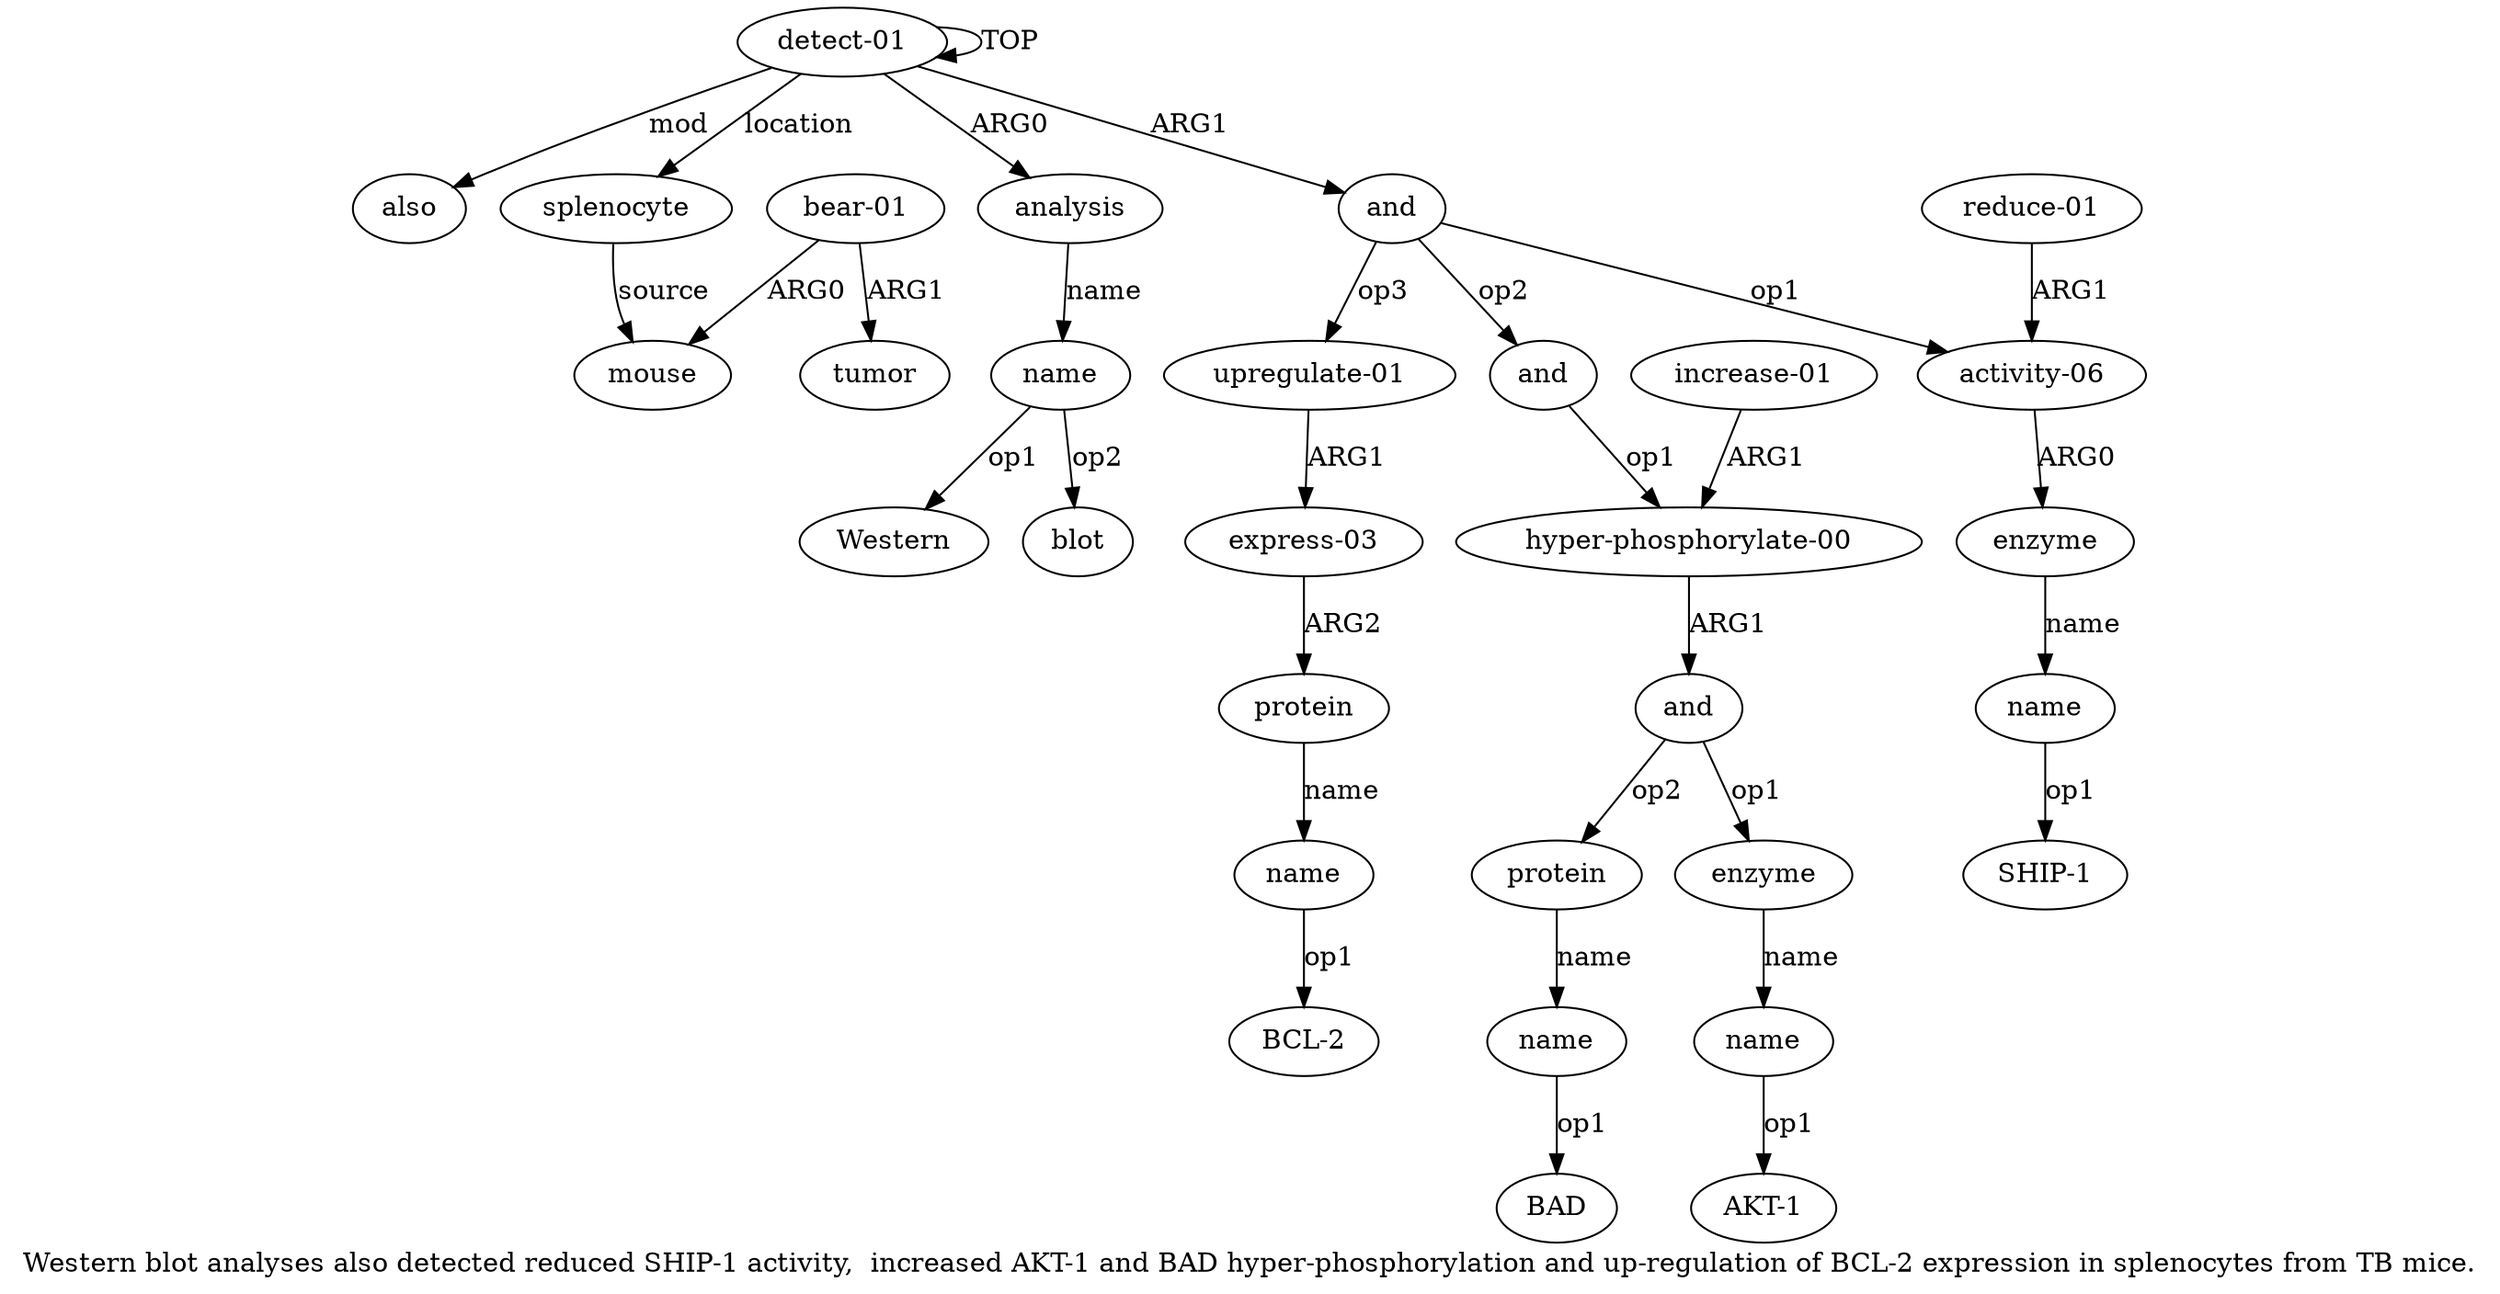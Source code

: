 digraph  {
	graph [label="Western blot analyses also detected reduced SHIP-1 activity,  increased AKT-1 and BAD hyper-phosphorylation and up-regulation of \
BCL-2 expression in splenocytes from TB mice."];
	node [label="\N"];
	a20	 [color=black,
		gold_ind=20,
		gold_label=also,
		label=also,
		test_ind=20,
		test_label=also];
	a21	 [color=black,
		gold_ind=21,
		gold_label=splenocyte,
		label=splenocyte,
		test_ind=21,
		test_label=splenocyte];
	a22	 [color=black,
		gold_ind=22,
		gold_label=mouse,
		label=mouse,
		test_ind=22,
		test_label=mouse];
	a21 -> a22 [key=0,
	color=black,
	gold_label=source,
	label=source,
	test_label=source];
a23 [color=black,
	gold_ind=23,
	gold_label="bear-01",
	label="bear-01",
	test_ind=23,
	test_label="bear-01"];
a23 -> a22 [key=0,
color=black,
gold_label=ARG0,
label=ARG0,
test_label=ARG0];
a24 [color=black,
gold_ind=24,
gold_label=tumor,
label=tumor,
test_ind=24,
test_label=tumor];
a23 -> a24 [key=0,
color=black,
gold_label=ARG1,
label=ARG1,
test_label=ARG1];
"a6 SHIP-1" [color=black,
gold_ind=-1,
gold_label="SHIP-1",
label="SHIP-1",
test_ind=-1,
test_label="SHIP-1"];
"a12 AKT-1" [color=black,
gold_ind=-1,
gold_label="AKT-1",
label="AKT-1",
test_ind=-1,
test_label="AKT-1"];
"a14 BAD" [color=black,
gold_ind=-1,
gold_label=BAD,
label=BAD,
test_ind=-1,
test_label=BAD];
"a2 Western" [color=black,
gold_ind=-1,
gold_label=Western,
label=Western,
test_ind=-1,
test_label=Western];
a15 [color=black,
gold_ind=15,
gold_label="increase-01",
label="increase-01",
test_ind=15,
test_label="increase-01"];
a9 [color=black,
gold_ind=9,
gold_label="hyper-phosphorylate-00",
label="hyper-phosphorylate-00",
test_ind=9,
test_label="hyper-phosphorylate-00"];
a15 -> a9 [key=0,
color=black,
gold_label=ARG1,
label=ARG1,
test_label=ARG1];
a14 [color=black,
gold_ind=14,
gold_label=name,
label=name,
test_ind=14,
test_label=name];
a14 -> "a14 BAD" [key=0,
color=black,
gold_label=op1,
label=op1,
test_label=op1];
a17 [color=black,
gold_ind=17,
gold_label="express-03",
label="express-03",
test_ind=17,
test_label="express-03"];
a18 [color=black,
gold_ind=18,
gold_label=protein,
label=protein,
test_ind=18,
test_label=protein];
a17 -> a18 [key=0,
color=black,
gold_label=ARG2,
label=ARG2,
test_label=ARG2];
a16 [color=black,
gold_ind=16,
gold_label="upregulate-01",
label="upregulate-01",
test_ind=16,
test_label="upregulate-01"];
a16 -> a17 [key=0,
color=black,
gold_label=ARG1,
label=ARG1,
test_label=ARG1];
a11 [color=black,
gold_ind=11,
gold_label=enzyme,
label=enzyme,
test_ind=11,
test_label=enzyme];
a12 [color=black,
gold_ind=12,
gold_label=name,
label=name,
test_ind=12,
test_label=name];
a11 -> a12 [key=0,
color=black,
gold_label=name,
label=name,
test_label=name];
a10 [color=black,
gold_ind=10,
gold_label=and,
label=and,
test_ind=10,
test_label=and];
a10 -> a11 [key=0,
color=black,
gold_label=op1,
label=op1,
test_label=op1];
a13 [color=black,
gold_ind=13,
gold_label=protein,
label=protein,
test_ind=13,
test_label=protein];
a10 -> a13 [key=0,
color=black,
gold_label=op2,
label=op2,
test_label=op2];
a13 -> a14 [key=0,
color=black,
gold_label=name,
label=name,
test_label=name];
a12 -> "a12 AKT-1" [key=0,
color=black,
gold_label=op1,
label=op1,
test_label=op1];
a19 [color=black,
gold_ind=19,
gold_label=name,
label=name,
test_ind=19,
test_label=name];
"a19 BCL-2" [color=black,
gold_ind=-1,
gold_label="BCL-2",
label="BCL-2",
test_ind=-1,
test_label="BCL-2"];
a19 -> "a19 BCL-2" [key=0,
color=black,
gold_label=op1,
label=op1,
test_label=op1];
a18 -> a19 [key=0,
color=black,
gold_label=name,
label=name,
test_label=name];
a1 [color=black,
gold_ind=1,
gold_label=analysis,
label=analysis,
test_ind=1,
test_label=analysis];
a2 [color=black,
gold_ind=2,
gold_label=name,
label=name,
test_ind=2,
test_label=name];
a1 -> a2 [key=0,
color=black,
gold_label=name,
label=name,
test_label=name];
a0 [color=black,
gold_ind=0,
gold_label="detect-01",
label="detect-01",
test_ind=0,
test_label="detect-01"];
a0 -> a20 [key=0,
color=black,
gold_label=mod,
label=mod,
test_label=mod];
a0 -> a21 [key=0,
color=black,
gold_label=location,
label=location,
test_label=location];
a0 -> a1 [key=0,
color=black,
gold_label=ARG0,
label=ARG0,
test_label=ARG0];
a0 -> a0 [key=0,
color=black,
gold_label=TOP,
label=TOP,
test_label=TOP];
a3 [color=black,
gold_ind=3,
gold_label=and,
label=and,
test_ind=3,
test_label=and];
a0 -> a3 [key=0,
color=black,
gold_label=ARG1,
label=ARG1,
test_label=ARG1];
a3 -> a16 [key=0,
color=black,
gold_label=op3,
label=op3,
test_label=op3];
a4 [color=black,
gold_ind=4,
gold_label="activity-06",
label="activity-06",
test_ind=4,
test_label="activity-06"];
a3 -> a4 [key=0,
color=black,
gold_label=op1,
label=op1,
test_label=op1];
a8 [color=black,
gold_ind=8,
gold_label=and,
label=and,
test_ind=8,
test_label=and];
a3 -> a8 [key=0,
color=black,
gold_label=op2,
label=op2,
test_label=op2];
a2 -> "a2 Western" [key=0,
color=black,
gold_label=op1,
label=op1,
test_label=op1];
"a2 blot" [color=black,
gold_ind=-1,
gold_label=blot,
label=blot,
test_ind=-1,
test_label=blot];
a2 -> "a2 blot" [key=0,
color=black,
gold_label=op2,
label=op2,
test_label=op2];
a5 [color=black,
gold_ind=5,
gold_label=enzyme,
label=enzyme,
test_ind=5,
test_label=enzyme];
a6 [color=black,
gold_ind=6,
gold_label=name,
label=name,
test_ind=6,
test_label=name];
a5 -> a6 [key=0,
color=black,
gold_label=name,
label=name,
test_label=name];
a4 -> a5 [key=0,
color=black,
gold_label=ARG0,
label=ARG0,
test_label=ARG0];
a7 [color=black,
gold_ind=7,
gold_label="reduce-01",
label="reduce-01",
test_ind=7,
test_label="reduce-01"];
a7 -> a4 [key=0,
color=black,
gold_label=ARG1,
label=ARG1,
test_label=ARG1];
a6 -> "a6 SHIP-1" [key=0,
color=black,
gold_label=op1,
label=op1,
test_label=op1];
a9 -> a10 [key=0,
color=black,
gold_label=ARG1,
label=ARG1,
test_label=ARG1];
a8 -> a9 [key=0,
color=black,
gold_label=op1,
label=op1,
test_label=op1];
}

